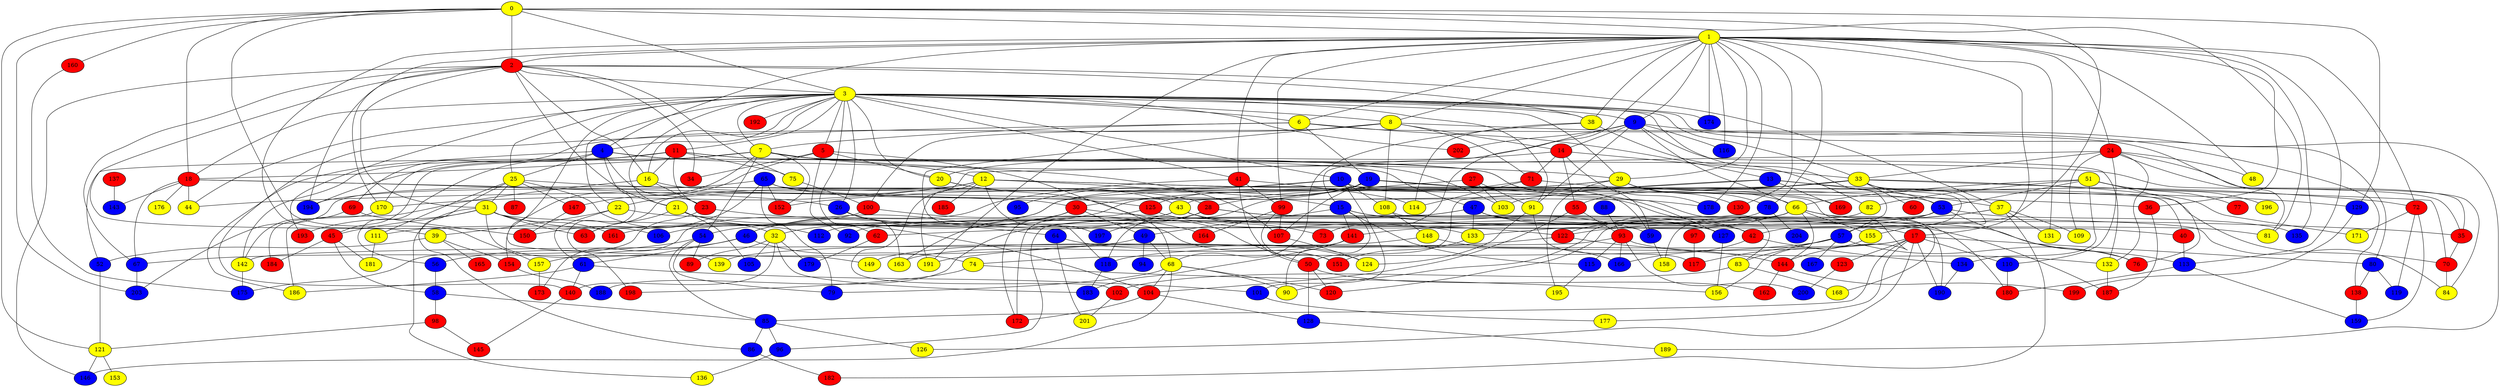 graph {
0 [style = filled fillcolor = yellow];
1 [style = filled fillcolor = yellow];
2 [style = filled fillcolor = red];
3 [style = filled fillcolor = yellow];
4 [style = filled fillcolor = blue];
5 [style = filled fillcolor = red];
6 [style = filled fillcolor = yellow];
7 [style = filled fillcolor = yellow];
8 [style = filled fillcolor = yellow];
9 [style = filled fillcolor = blue];
10 [style = filled fillcolor = blue];
11 [style = filled fillcolor = red];
12 [style = filled fillcolor = yellow];
13 [style = filled fillcolor = blue];
14 [style = filled fillcolor = red];
15 [style = filled fillcolor = blue];
16 [style = filled fillcolor = yellow];
17 [style = filled fillcolor = red];
18 [style = filled fillcolor = red];
19 [style = filled fillcolor = blue];
20 [style = filled fillcolor = yellow];
21 [style = filled fillcolor = yellow];
22 [style = filled fillcolor = yellow];
23 [style = filled fillcolor = red];
24 [style = filled fillcolor = red];
25 [style = filled fillcolor = yellow];
26 [style = filled fillcolor = blue];
27 [style = filled fillcolor = red];
28 [style = filled fillcolor = red];
29 [style = filled fillcolor = yellow];
30 [style = filled fillcolor = red];
31 [style = filled fillcolor = yellow];
32 [style = filled fillcolor = yellow];
33 [style = filled fillcolor = yellow];
34 [style = filled fillcolor = red];
35 [style = filled fillcolor = red];
36 [style = filled fillcolor = red];
37 [style = filled fillcolor = yellow];
38 [style = filled fillcolor = yellow];
39 [style = filled fillcolor = yellow];
40 [style = filled fillcolor = red];
41 [style = filled fillcolor = red];
42 [style = filled fillcolor = red];
43 [style = filled fillcolor = yellow];
44 [style = filled fillcolor = yellow];
45 [style = filled fillcolor = red];
46 [style = filled fillcolor = blue];
47 [style = filled fillcolor = blue];
48 [style = filled fillcolor = yellow];
49 [style = filled fillcolor = blue];
50 [style = filled fillcolor = red];
51 [style = filled fillcolor = yellow];
52 [style = filled fillcolor = blue];
53 [style = filled fillcolor = blue];
54 [style = filled fillcolor = blue];
55 [style = filled fillcolor = red];
56 [style = filled fillcolor = blue];
57 [style = filled fillcolor = blue];
58 [style = filled fillcolor = blue];
59 [style = filled fillcolor = blue];
60 [style = filled fillcolor = red];
61 [style = filled fillcolor = blue];
62 [style = filled fillcolor = red];
63 [style = filled fillcolor = red];
64 [style = filled fillcolor = blue];
65 [style = filled fillcolor = blue];
66 [style = filled fillcolor = yellow];
67 [style = filled fillcolor = blue];
68 [style = filled fillcolor = yellow];
69 [style = filled fillcolor = red];
70 [style = filled fillcolor = red];
71 [style = filled fillcolor = red];
72 [style = filled fillcolor = red];
73 [style = filled fillcolor = red];
74 [style = filled fillcolor = yellow];
75 [style = filled fillcolor = yellow];
76 [style = filled fillcolor = red];
77 [style = filled fillcolor = red];
78 [style = filled fillcolor = blue];
79 [style = filled fillcolor = blue];
80 [style = filled fillcolor = blue];
81 [style = filled fillcolor = yellow];
82 [style = filled fillcolor = yellow];
83 [style = filled fillcolor = yellow];
84 [style = filled fillcolor = yellow];
85 [style = filled fillcolor = blue];
86 [style = filled fillcolor = blue];
87 [style = filled fillcolor = red];
88 [style = filled fillcolor = blue];
89 [style = filled fillcolor = red];
90 [style = filled fillcolor = yellow];
91 [style = filled fillcolor = yellow];
92 [style = filled fillcolor = blue];
93 [style = filled fillcolor = red];
94 [style = filled fillcolor = blue];
95 [style = filled fillcolor = blue];
96 [style = filled fillcolor = blue];
97 [style = filled fillcolor = red];
98 [style = filled fillcolor = red];
99 [style = filled fillcolor = red];
100 [style = filled fillcolor = red];
101 [style = filled fillcolor = blue];
102 [style = filled fillcolor = red];
103 [style = filled fillcolor = yellow];
104 [style = filled fillcolor = red];
105 [style = filled fillcolor = blue];
106 [style = filled fillcolor = blue];
107 [style = filled fillcolor = red];
108 [style = filled fillcolor = yellow];
109 [style = filled fillcolor = yellow];
110 [style = filled fillcolor = blue];
111 [style = filled fillcolor = yellow];
112 [style = filled fillcolor = blue];
113 [style = filled fillcolor = blue];
114 [style = filled fillcolor = yellow];
115 [style = filled fillcolor = blue];
116 [style = filled fillcolor = blue];
117 [style = filled fillcolor = red];
118 [style = filled fillcolor = blue];
119 [style = filled fillcolor = blue];
120 [style = filled fillcolor = red];
121 [style = filled fillcolor = yellow];
122 [style = filled fillcolor = red];
123 [style = filled fillcolor = red];
124 [style = filled fillcolor = yellow];
125 [style = filled fillcolor = red];
126 [style = filled fillcolor = yellow];
127 [style = filled fillcolor = blue];
128 [style = filled fillcolor = blue];
129 [style = filled fillcolor = blue];
130 [style = filled fillcolor = red];
131 [style = filled fillcolor = yellow];
132 [style = filled fillcolor = yellow];
133 [style = filled fillcolor = yellow];
134 [style = filled fillcolor = blue];
135 [style = filled fillcolor = blue];
136 [style = filled fillcolor = yellow];
137 [style = filled fillcolor = red];
138 [style = filled fillcolor = red];
139 [style = filled fillcolor = yellow];
140 [style = filled fillcolor = red];
141 [style = filled fillcolor = red];
142 [style = filled fillcolor = yellow];
143 [style = filled fillcolor = blue];
144 [style = filled fillcolor = red];
145 [style = filled fillcolor = red];
146 [style = filled fillcolor = blue];
147 [style = filled fillcolor = red];
148 [style = filled fillcolor = yellow];
149 [style = filled fillcolor = yellow];
150 [style = filled fillcolor = red];
151 [style = filled fillcolor = red];
152 [style = filled fillcolor = red];
153 [style = filled fillcolor = yellow];
154 [style = filled fillcolor = red];
155 [style = filled fillcolor = yellow];
156 [style = filled fillcolor = yellow];
157 [style = filled fillcolor = yellow];
158 [style = filled fillcolor = yellow];
159 [style = filled fillcolor = blue];
160 [style = filled fillcolor = red];
161 [style = filled fillcolor = red];
162 [style = filled fillcolor = red];
163 [style = filled fillcolor = yellow];
164 [style = filled fillcolor = red];
165 [style = filled fillcolor = red];
166 [style = filled fillcolor = blue];
167 [style = filled fillcolor = blue];
168 [style = filled fillcolor = yellow];
169 [style = filled fillcolor = red];
170 [style = filled fillcolor = yellow];
171 [style = filled fillcolor = yellow];
172 [style = filled fillcolor = red];
173 [style = filled fillcolor = red];
174 [style = filled fillcolor = blue];
175 [style = filled fillcolor = blue];
176 [style = filled fillcolor = yellow];
177 [style = filled fillcolor = yellow];
178 [style = filled fillcolor = blue];
179 [style = filled fillcolor = blue];
180 [style = filled fillcolor = red];
181 [style = filled fillcolor = yellow];
182 [style = filled fillcolor = red];
183 [style = filled fillcolor = blue];
184 [style = filled fillcolor = red];
185 [style = filled fillcolor = red];
186 [style = filled fillcolor = yellow];
187 [style = filled fillcolor = red];
188 [style = filled fillcolor = blue];
189 [style = filled fillcolor = yellow];
190 [style = filled fillcolor = blue];
191 [style = filled fillcolor = yellow];
192 [style = filled fillcolor = red];
193 [style = filled fillcolor = red];
194 [style = filled fillcolor = blue];
195 [style = filled fillcolor = yellow];
196 [style = filled fillcolor = yellow];
197 [style = filled fillcolor = blue];
198 [style = filled fillcolor = red];
199 [style = filled fillcolor = red];
200 [style = filled fillcolor = blue];
201 [style = filled fillcolor = yellow];
202 [style = filled fillcolor = red];
203 [style = filled fillcolor = blue];
204 [style = filled fillcolor = blue];
0 -- 42;
0 -- 18;
0 -- 3;
0 -- 2;
0 -- 1;
0 -- 81;
0 -- 121;
0 -- 129;
0 -- 157;
0 -- 160;
0 -- 203;
1 -- 2;
1 -- 4;
1 -- 6;
1 -- 8;
1 -- 9;
1 -- 17;
1 -- 24;
1 -- 29;
1 -- 36;
1 -- 38;
1 -- 39;
1 -- 41;
1 -- 48;
1 -- 72;
1 -- 73;
1 -- 78;
1 -- 99;
1 -- 113;
1 -- 116;
1 -- 130;
1 -- 131;
1 -- 135;
1 -- 170;
1 -- 174;
1 -- 178;
1 -- 191;
2 -- 3;
2 -- 16;
2 -- 21;
2 -- 31;
2 -- 34;
2 -- 37;
2 -- 38;
2 -- 67;
2 -- 75;
2 -- 106;
2 -- 146;
2 -- 194;
3 -- 4;
3 -- 5;
3 -- 6;
3 -- 7;
3 -- 8;
3 -- 9;
3 -- 10;
3 -- 11;
3 -- 16;
3 -- 18;
3 -- 20;
3 -- 21;
3 -- 22;
3 -- 25;
3 -- 26;
3 -- 29;
3 -- 33;
3 -- 38;
3 -- 41;
3 -- 44;
3 -- 57;
3 -- 62;
3 -- 80;
3 -- 91;
3 -- 149;
3 -- 174;
3 -- 192;
3 -- 193;
3 -- 202;
4 -- 23;
4 -- 25;
4 -- 47;
4 -- 107;
4 -- 170;
4 -- 186;
4 -- 198;
5 -- 20;
5 -- 34;
5 -- 68;
5 -- 92;
5 -- 147;
6 -- 7;
6 -- 13;
6 -- 19;
6 -- 81;
6 -- 140;
7 -- 12;
7 -- 18;
7 -- 29;
7 -- 45;
7 -- 54;
7 -- 56;
7 -- 59;
7 -- 103;
7 -- 152;
7 -- 154;
8 -- 14;
8 -- 69;
8 -- 71;
8 -- 100;
8 -- 108;
8 -- 118;
8 -- 138;
9 -- 14;
9 -- 15;
9 -- 66;
9 -- 91;
9 -- 116;
9 -- 132;
9 -- 189;
9 -- 202;
10 -- 40;
10 -- 59;
10 -- 95;
10 -- 101;
10 -- 108;
10 -- 152;
11 -- 16;
11 -- 23;
11 -- 35;
11 -- 52;
11 -- 75;
11 -- 127;
11 -- 142;
11 -- 194;
12 -- 15;
12 -- 22;
12 -- 36;
12 -- 53;
12 -- 170;
12 -- 185;
12 -- 191;
12 -- 197;
12 -- 203;
13 -- 37;
13 -- 50;
13 -- 103;
13 -- 129;
13 -- 169;
14 -- 20;
14 -- 33;
14 -- 55;
14 -- 71;
14 -- 178;
15 -- 17;
15 -- 49;
15 -- 59;
15 -- 90;
15 -- 115;
15 -- 141;
16 -- 23;
16 -- 28;
16 -- 186;
17 -- 80;
17 -- 85;
17 -- 110;
17 -- 118;
17 -- 123;
17 -- 126;
17 -- 139;
17 -- 177;
17 -- 190;
18 -- 26;
18 -- 30;
18 -- 44;
18 -- 67;
18 -- 143;
18 -- 176;
19 -- 28;
19 -- 30;
19 -- 63;
19 -- 70;
19 -- 83;
19 -- 107;
19 -- 125;
19 -- 169;
20 -- 43;
20 -- 50;
21 -- 63;
21 -- 104;
21 -- 105;
21 -- 151;
22 -- 39;
22 -- 61;
22 -- 187;
23 -- 122;
23 -- 175;
24 -- 33;
24 -- 35;
24 -- 48;
24 -- 84;
24 -- 102;
24 -- 109;
24 -- 110;
24 -- 132;
25 -- 31;
25 -- 32;
25 -- 42;
25 -- 86;
25 -- 87;
25 -- 111;
25 -- 147;
26 -- 64;
26 -- 163;
27 -- 43;
27 -- 91;
27 -- 103;
28 -- 42;
28 -- 84;
28 -- 106;
28 -- 197;
29 -- 32;
29 -- 46;
29 -- 66;
29 -- 78;
29 -- 130;
29 -- 195;
30 -- 35;
30 -- 49;
30 -- 54;
30 -- 163;
31 -- 40;
31 -- 45;
31 -- 63;
31 -- 112;
31 -- 136;
31 -- 139;
31 -- 161;
31 -- 193;
32 -- 89;
32 -- 105;
32 -- 140;
32 -- 179;
32 -- 183;
33 -- 44;
33 -- 53;
33 -- 55;
33 -- 57;
33 -- 60;
33 -- 70;
33 -- 155;
33 -- 161;
33 -- 171;
35 -- 70;
36 -- 187;
37 -- 109;
37 -- 122;
37 -- 131;
37 -- 141;
37 -- 182;
38 -- 68;
38 -- 82;
38 -- 114;
39 -- 52;
39 -- 154;
39 -- 165;
40 -- 113;
41 -- 50;
41 -- 99;
41 -- 114;
41 -- 173;
42 -- 134;
42 -- 166;
43 -- 46;
43 -- 73;
43 -- 127;
43 -- 172;
45 -- 58;
45 -- 181;
45 -- 184;
46 -- 61;
46 -- 74;
46 -- 157;
47 -- 81;
47 -- 96;
47 -- 113;
47 -- 127;
47 -- 133;
47 -- 188;
49 -- 67;
49 -- 68;
49 -- 94;
50 -- 120;
50 -- 128;
50 -- 162;
51 -- 53;
51 -- 66;
51 -- 76;
51 -- 77;
51 -- 82;
51 -- 134;
51 -- 196;
52 -- 121;
53 -- 57;
53 -- 62;
53 -- 76;
53 -- 120;
53 -- 135;
54 -- 56;
54 -- 79;
54 -- 85;
54 -- 89;
55 -- 93;
55 -- 104;
56 -- 58;
57 -- 74;
57 -- 76;
57 -- 83;
57 -- 117;
57 -- 167;
58 -- 85;
58 -- 98;
59 -- 158;
61 -- 101;
61 -- 140;
61 -- 186;
62 -- 179;
64 -- 124;
64 -- 201;
65 -- 79;
65 -- 125;
65 -- 144;
65 -- 150;
65 -- 152;
65 -- 178;
65 -- 194;
66 -- 90;
66 -- 92;
66 -- 112;
66 -- 133;
66 -- 144;
66 -- 155;
66 -- 168;
66 -- 180;
67 -- 203;
68 -- 79;
68 -- 90;
68 -- 104;
68 -- 120;
68 -- 146;
69 -- 142;
69 -- 150;
70 -- 84;
71 -- 72;
71 -- 114;
71 -- 118;
72 -- 119;
72 -- 159;
72 -- 171;
74 -- 156;
74 -- 198;
75 -- 100;
78 -- 122;
78 -- 204;
80 -- 119;
80 -- 138;
82 -- 158;
83 -- 102;
83 -- 168;
85 -- 86;
85 -- 96;
85 -- 126;
86 -- 182;
88 -- 93;
91 -- 117;
91 -- 124;
93 -- 115;
93 -- 132;
93 -- 142;
93 -- 166;
93 -- 200;
96 -- 136;
97 -- 117;
98 -- 121;
98 -- 145;
99 -- 107;
99 -- 151;
99 -- 164;
100 -- 111;
100 -- 164;
101 -- 177;
102 -- 201;
104 -- 128;
104 -- 172;
107 -- 124;
108 -- 148;
108 -- 190;
110 -- 180;
111 -- 181;
113 -- 159;
113 -- 180;
115 -- 195;
118 -- 183;
121 -- 146;
121 -- 153;
122 -- 144;
122 -- 191;
123 -- 200;
125 -- 133;
125 -- 172;
127 -- 156;
128 -- 189;
129 -- 199;
132 -- 187;
133 -- 151;
134 -- 190;
137 -- 143;
138 -- 159;
140 -- 145;
141 -- 163;
141 -- 183;
142 -- 175;
144 -- 162;
144 -- 199;
147 -- 150;
148 -- 149;
148 -- 166;
154 -- 188;
155 -- 156;
157 -- 173;
160 -- 175;
170 -- 184;
}
